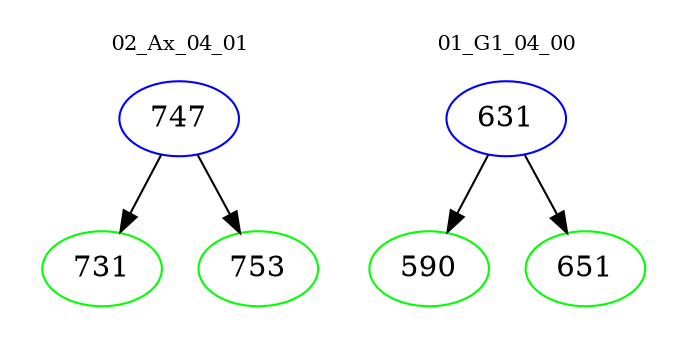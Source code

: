 digraph{
subgraph cluster_0 {
color = white
label = "02_Ax_04_01";
fontsize=10;
T0_747 [label="747", color="blue"]
T0_747 -> T0_731 [color="black"]
T0_731 [label="731", color="green"]
T0_747 -> T0_753 [color="black"]
T0_753 [label="753", color="green"]
}
subgraph cluster_1 {
color = white
label = "01_G1_04_00";
fontsize=10;
T1_631 [label="631", color="blue"]
T1_631 -> T1_590 [color="black"]
T1_590 [label="590", color="green"]
T1_631 -> T1_651 [color="black"]
T1_651 [label="651", color="green"]
}
}
